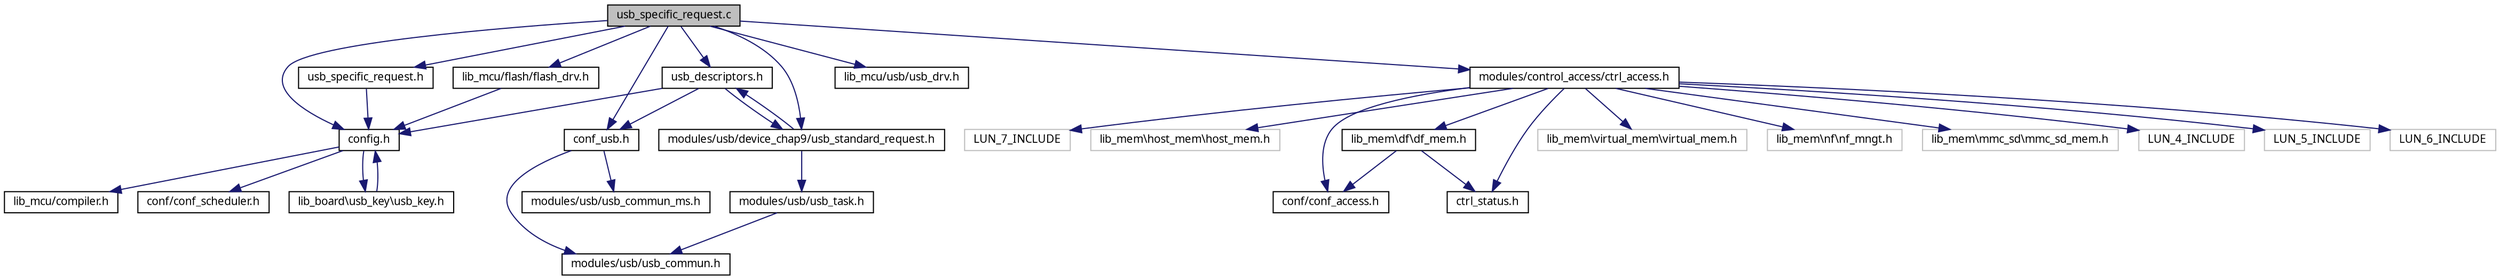 digraph G
{
  edge [fontname="FreeSans.ttf",fontsize=10,labelfontname="FreeSans.ttf",labelfontsize=10];
  node [fontname="FreeSans.ttf",fontsize=10,shape=record];
  Node1 [label="usb_specific_request.c",height=0.2,width=0.4,color="black", fillcolor="grey75", style="filled" fontcolor="black"];
  Node1 -> Node2 [color="midnightblue",fontsize=10,style="solid",fontname="FreeSans.ttf"];
  Node2 [label="config.h",height=0.2,width=0.4,color="black", fillcolor="white", style="filled",URL="$a00030.html"];
  Node2 -> Node3 [color="midnightblue",fontsize=10,style="solid",fontname="FreeSans.ttf"];
  Node3 [label="lib_mcu/compiler.h",height=0.2,width=0.4,color="black", fillcolor="white", style="filled",URL="$a00026.html"];
  Node2 -> Node4 [color="midnightblue",fontsize=10,style="solid",fontname="FreeSans.ttf"];
  Node4 [label="conf/conf_scheduler.h",height=0.2,width=0.4,color="black", fillcolor="white", style="filled",URL="$a00028.html"];
  Node2 -> Node5 [color="midnightblue",fontsize=10,style="solid",fontname="FreeSans.ttf"];
  Node5 [label="lib_board\\usb_key\\usb_key.h",height=0.2,width=0.4,color="black", fillcolor="white", style="filled",URL="$a00060.html"];
  Node5 -> Node2 [color="midnightblue",fontsize=10,style="solid",fontname="FreeSans.ttf"];
  Node1 -> Node6 [color="midnightblue",fontsize=10,style="solid",fontname="FreeSans.ttf"];
  Node6 [label="conf_usb.h",height=0.2,width=0.4,color="black", fillcolor="white", style="filled",URL="$a00029.html"];
  Node6 -> Node7 [color="midnightblue",fontsize=10,style="solid",fontname="FreeSans.ttf"];
  Node7 [label="modules/usb/usb_commun.h",height=0.2,width=0.4,color="black", fillcolor="white", style="filled",URL="$a00052.html"];
  Node6 -> Node8 [color="midnightblue",fontsize=10,style="solid",fontname="FreeSans.ttf"];
  Node8 [label="modules/usb/usb_commun_ms.h",height=0.2,width=0.4,color="black", fillcolor="white", style="filled",URL="$a00053.html"];
  Node1 -> Node9 [color="midnightblue",fontsize=10,style="solid",fontname="FreeSans.ttf"];
  Node9 [label="lib_mcu/usb/usb_drv.h",height=0.2,width=0.4,color="black", fillcolor="white", style="filled",URL="$a00059.html"];
  Node1 -> Node10 [color="midnightblue",fontsize=10,style="solid",fontname="FreeSans.ttf"];
  Node10 [label="usb_descriptors.h",height=0.2,width=0.4,color="black", fillcolor="white", style="filled",URL="$a00055.html"];
  Node10 -> Node2 [color="midnightblue",fontsize=10,style="solid",fontname="FreeSans.ttf"];
  Node10 -> Node11 [color="midnightblue",fontsize=10,style="solid",fontname="FreeSans.ttf"];
  Node11 [label="modules/usb/device_chap9/usb_standard_request.h",height=0.2,width=0.4,color="black", fillcolor="white", style="filled",URL="$a00064.html"];
  Node11 -> Node12 [color="midnightblue",fontsize=10,style="solid",fontname="FreeSans.ttf"];
  Node12 [label="modules/usb/usb_task.h",height=0.2,width=0.4,color="black", fillcolor="white", style="filled",URL="$a00066.html"];
  Node12 -> Node7 [color="midnightblue",fontsize=10,style="solid",fontname="FreeSans.ttf"];
  Node11 -> Node10 [color="midnightblue",fontsize=10,style="solid",fontname="FreeSans.ttf"];
  Node10 -> Node6 [color="midnightblue",fontsize=10,style="solid",fontname="FreeSans.ttf"];
  Node1 -> Node11 [color="midnightblue",fontsize=10,style="solid",fontname="FreeSans.ttf"];
  Node1 -> Node13 [color="midnightblue",fontsize=10,style="solid",fontname="FreeSans.ttf"];
  Node13 [label="usb_specific_request.h",height=0.2,width=0.4,color="black", fillcolor="white", style="filled",URL="$a00062.html"];
  Node13 -> Node2 [color="midnightblue",fontsize=10,style="solid",fontname="FreeSans.ttf"];
  Node1 -> Node14 [color="midnightblue",fontsize=10,style="solid",fontname="FreeSans.ttf"];
  Node14 [label="modules/control_access/ctrl_access.h",height=0.2,width=0.4,color="black", fillcolor="white", style="filled",URL="$a00032.html"];
  Node14 -> Node15 [color="midnightblue",fontsize=10,style="solid",fontname="FreeSans.ttf"];
  Node15 [label="conf/conf_access.h",height=0.2,width=0.4,color="black", fillcolor="white", style="filled",URL="$a00027.html"];
  Node14 -> Node16 [color="midnightblue",fontsize=10,style="solid",fontname="FreeSans.ttf"];
  Node16 [label="ctrl_status.h",height=0.2,width=0.4,color="black", fillcolor="white", style="filled",URL="$a00033.html"];
  Node14 -> Node17 [color="midnightblue",fontsize=10,style="solid",fontname="FreeSans.ttf"];
  Node17 [label="lib_mem\\virtual_mem\\virtual_mem.h",height=0.2,width=0.4,color="grey75", fillcolor="white", style="filled"];
  Node14 -> Node18 [color="midnightblue",fontsize=10,style="solid",fontname="FreeSans.ttf"];
  Node18 [label="lib_mem\\nf\\nf_mngt.h",height=0.2,width=0.4,color="grey75", fillcolor="white", style="filled"];
  Node14 -> Node19 [color="midnightblue",fontsize=10,style="solid",fontname="FreeSans.ttf"];
  Node19 [label="lib_mem\\df\\df_mem.h",height=0.2,width=0.4,color="black", fillcolor="white", style="filled",URL="$a00037.html"];
  Node19 -> Node15 [color="midnightblue",fontsize=10,style="solid",fontname="FreeSans.ttf"];
  Node19 -> Node16 [color="midnightblue",fontsize=10,style="solid",fontname="FreeSans.ttf"];
  Node14 -> Node20 [color="midnightblue",fontsize=10,style="solid",fontname="FreeSans.ttf"];
  Node20 [label="lib_mem\\mmc_sd\\mmc_sd_mem.h",height=0.2,width=0.4,color="grey75", fillcolor="white", style="filled"];
  Node14 -> Node21 [color="midnightblue",fontsize=10,style="solid",fontname="FreeSans.ttf"];
  Node21 [label="LUN_4_INCLUDE",height=0.2,width=0.4,color="grey75", fillcolor="white", style="filled"];
  Node14 -> Node22 [color="midnightblue",fontsize=10,style="solid",fontname="FreeSans.ttf"];
  Node22 [label="LUN_5_INCLUDE",height=0.2,width=0.4,color="grey75", fillcolor="white", style="filled"];
  Node14 -> Node23 [color="midnightblue",fontsize=10,style="solid",fontname="FreeSans.ttf"];
  Node23 [label="LUN_6_INCLUDE",height=0.2,width=0.4,color="grey75", fillcolor="white", style="filled"];
  Node14 -> Node24 [color="midnightblue",fontsize=10,style="solid",fontname="FreeSans.ttf"];
  Node24 [label="LUN_7_INCLUDE",height=0.2,width=0.4,color="grey75", fillcolor="white", style="filled"];
  Node14 -> Node25 [color="midnightblue",fontsize=10,style="solid",fontname="FreeSans.ttf"];
  Node25 [label="lib_mem\\host_mem\\host_mem.h",height=0.2,width=0.4,color="grey75", fillcolor="white", style="filled"];
  Node1 -> Node26 [color="midnightblue",fontsize=10,style="solid",fontname="FreeSans.ttf"];
  Node26 [label="lib_mcu/flash/flash_drv.h",height=0.2,width=0.4,color="black", fillcolor="white", style="filled",URL="$a00039.html"];
  Node26 -> Node2 [color="midnightblue",fontsize=10,style="solid",fontname="FreeSans.ttf"];
}
